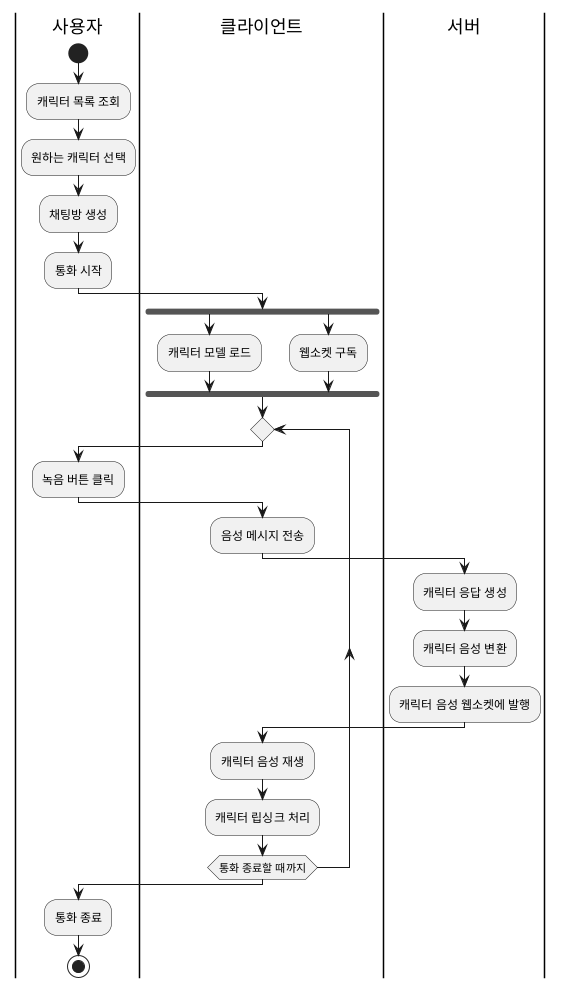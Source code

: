 @startuml
|사용자|
start

:캐릭터 목록 조회;
:원하는 캐릭터 선택;
:채팅방 생성;

:통화 시작;

|클라이언트|
fork
    :캐릭터 모델 로드;
fork again
    :웹소켓 구독;
end fork

repeat
|사용자|
:녹음 버튼 클릭;

|클라이언트|
:음성 메시지 전송;

|서버|
:캐릭터 응답 생성;
:캐릭터 음성 변환;
:캐릭터 음성 웹소켓에 발행;

|클라이언트|
:캐릭터 음성 재생;
:캐릭터 립싱크 처리;

repeat while (통화 종료할 때까지)

|사용자|
:통화 종료;
stop
@enduml